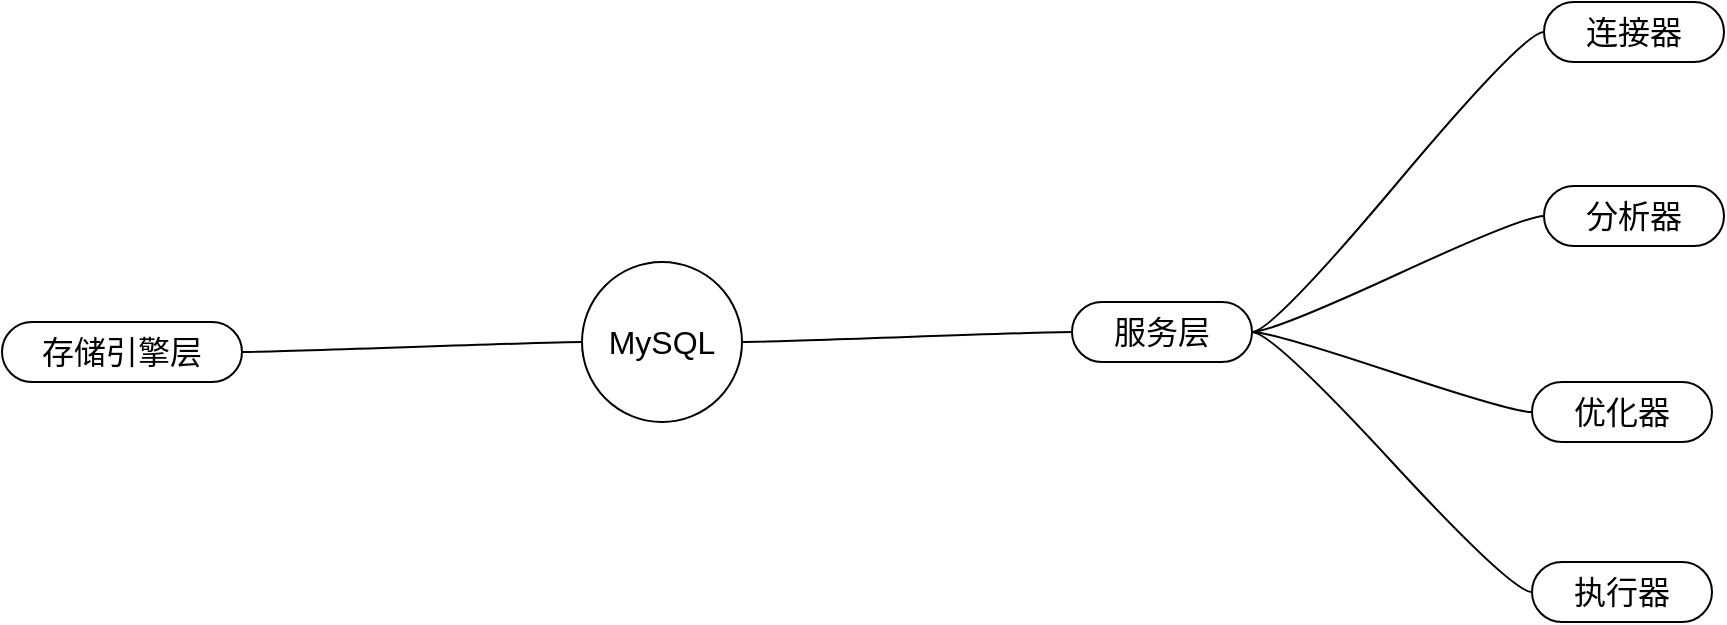 <mxfile version="17.4.2" type="device"><diagram id="LXZLfDzFbttrQYP3kFu3" name="第 1 页"><mxGraphModel dx="1915" dy="2012" grid="1" gridSize="10" guides="0" tooltips="1" connect="1" arrows="0" fold="1" page="1" pageScale="1" pageWidth="827" pageHeight="1169" math="0" shadow="0"><root><mxCell id="0"/><mxCell id="1" parent="0"/><mxCell id="SudLiUgOyKWUjd6wZjEN-1" value="MySQL" style="ellipse;whiteSpace=wrap;html=1;align=center;newEdgeStyle={&quot;edgeStyle&quot;:&quot;entityRelationEdgeStyle&quot;,&quot;startArrow&quot;:&quot;none&quot;,&quot;endArrow&quot;:&quot;none&quot;,&quot;segment&quot;:10,&quot;curved&quot;:1};treeFolding=1;treeMoving=1;fontSize=16;" vertex="1" parent="1"><mxGeometry x="-40" y="-40" width="80" height="80" as="geometry"/></mxCell><mxCell id="SudLiUgOyKWUjd6wZjEN-4" value="服务层" style="whiteSpace=wrap;html=1;rounded=1;arcSize=50;align=center;verticalAlign=middle;strokeWidth=1;autosize=1;spacing=4;treeFolding=1;treeMoving=1;newEdgeStyle={&quot;edgeStyle&quot;:&quot;entityRelationEdgeStyle&quot;,&quot;startArrow&quot;:&quot;none&quot;,&quot;endArrow&quot;:&quot;none&quot;,&quot;segment&quot;:10,&quot;curved&quot;:1};fontSize=16;" vertex="1" parent="1"><mxGeometry x="205" y="-20" width="90" height="30" as="geometry"/></mxCell><mxCell id="SudLiUgOyKWUjd6wZjEN-5" value="" style="edgeStyle=entityRelationEdgeStyle;startArrow=none;endArrow=none;segment=10;curved=1;rounded=0;fontSize=16;" edge="1" target="SudLiUgOyKWUjd6wZjEN-4" parent="1" source="SudLiUgOyKWUjd6wZjEN-1"><mxGeometry relative="1" as="geometry"><mxPoint x="110" y="-110" as="sourcePoint"/></mxGeometry></mxCell><mxCell id="SudLiUgOyKWUjd6wZjEN-7" value="存储引擎层" style="whiteSpace=wrap;html=1;rounded=1;arcSize=50;align=center;verticalAlign=middle;strokeWidth=1;autosize=1;spacing=4;treeFolding=1;treeMoving=1;newEdgeStyle={&quot;edgeStyle&quot;:&quot;entityRelationEdgeStyle&quot;,&quot;startArrow&quot;:&quot;none&quot;,&quot;endArrow&quot;:&quot;none&quot;,&quot;segment&quot;:10,&quot;curved&quot;:1};fontSize=16;" vertex="1" parent="1"><mxGeometry x="-330" y="-10" width="120" height="30" as="geometry"/></mxCell><mxCell id="SudLiUgOyKWUjd6wZjEN-8" value="" style="edgeStyle=entityRelationEdgeStyle;startArrow=none;endArrow=none;segment=10;curved=1;rounded=0;fontSize=16;" edge="1" target="SudLiUgOyKWUjd6wZjEN-7" parent="1" source="SudLiUgOyKWUjd6wZjEN-1"><mxGeometry relative="1" as="geometry"><mxPoint x="-130" as="sourcePoint"/></mxGeometry></mxCell><mxCell id="SudLiUgOyKWUjd6wZjEN-9" value="连接器" style="whiteSpace=wrap;html=1;rounded=1;arcSize=50;align=center;verticalAlign=middle;strokeWidth=1;autosize=1;spacing=4;treeFolding=1;treeMoving=1;newEdgeStyle={&quot;edgeStyle&quot;:&quot;entityRelationEdgeStyle&quot;,&quot;startArrow&quot;:&quot;none&quot;,&quot;endArrow&quot;:&quot;none&quot;,&quot;segment&quot;:10,&quot;curved&quot;:1};fontSize=16;" vertex="1" parent="1"><mxGeometry x="441" y="-170" width="90" height="30" as="geometry"/></mxCell><mxCell id="SudLiUgOyKWUjd6wZjEN-10" value="" style="edgeStyle=entityRelationEdgeStyle;startArrow=none;endArrow=none;segment=10;curved=1;rounded=0;fontSize=16;" edge="1" target="SudLiUgOyKWUjd6wZjEN-9" parent="1" source="SudLiUgOyKWUjd6wZjEN-4"><mxGeometry relative="1" as="geometry"><mxPoint x="390" y="-160" as="sourcePoint"/></mxGeometry></mxCell><mxCell id="SudLiUgOyKWUjd6wZjEN-12" value="分析器" style="whiteSpace=wrap;html=1;rounded=1;arcSize=50;align=center;verticalAlign=middle;strokeWidth=1;autosize=1;spacing=4;treeFolding=1;treeMoving=1;newEdgeStyle={&quot;edgeStyle&quot;:&quot;entityRelationEdgeStyle&quot;,&quot;startArrow&quot;:&quot;none&quot;,&quot;endArrow&quot;:&quot;none&quot;,&quot;segment&quot;:10,&quot;curved&quot;:1};fontSize=16;" vertex="1" parent="1"><mxGeometry x="441" y="-78" width="90" height="30" as="geometry"/></mxCell><mxCell id="SudLiUgOyKWUjd6wZjEN-13" value="" style="edgeStyle=entityRelationEdgeStyle;startArrow=none;endArrow=none;segment=10;curved=1;rounded=0;fontSize=16;" edge="1" target="SudLiUgOyKWUjd6wZjEN-12" parent="1" source="SudLiUgOyKWUjd6wZjEN-4"><mxGeometry relative="1" as="geometry"><mxPoint x="390" y="-68" as="sourcePoint"/></mxGeometry></mxCell><mxCell id="SudLiUgOyKWUjd6wZjEN-14" value="优化器" style="whiteSpace=wrap;html=1;rounded=1;arcSize=50;align=center;verticalAlign=middle;strokeWidth=1;autosize=1;spacing=4;treeFolding=1;treeMoving=1;newEdgeStyle={&quot;edgeStyle&quot;:&quot;entityRelationEdgeStyle&quot;,&quot;startArrow&quot;:&quot;none&quot;,&quot;endArrow&quot;:&quot;none&quot;,&quot;segment&quot;:10,&quot;curved&quot;:1};fontSize=16;" vertex="1" parent="1"><mxGeometry x="435" y="20" width="90" height="30" as="geometry"/></mxCell><mxCell id="SudLiUgOyKWUjd6wZjEN-15" value="" style="edgeStyle=entityRelationEdgeStyle;startArrow=none;endArrow=none;segment=10;curved=1;rounded=0;fontSize=16;" edge="1" target="SudLiUgOyKWUjd6wZjEN-14" parent="1" source="SudLiUgOyKWUjd6wZjEN-4"><mxGeometry relative="1" as="geometry"><mxPoint x="350" y="30" as="sourcePoint"/></mxGeometry></mxCell><mxCell id="SudLiUgOyKWUjd6wZjEN-16" value="执行器" style="whiteSpace=wrap;html=1;rounded=1;arcSize=50;align=center;verticalAlign=middle;strokeWidth=1;autosize=1;spacing=4;treeFolding=1;treeMoving=1;newEdgeStyle={&quot;edgeStyle&quot;:&quot;entityRelationEdgeStyle&quot;,&quot;startArrow&quot;:&quot;none&quot;,&quot;endArrow&quot;:&quot;none&quot;,&quot;segment&quot;:10,&quot;curved&quot;:1};fontSize=16;" vertex="1" parent="1"><mxGeometry x="435" y="110" width="90" height="30" as="geometry"/></mxCell><mxCell id="SudLiUgOyKWUjd6wZjEN-17" value="" style="edgeStyle=entityRelationEdgeStyle;startArrow=none;endArrow=none;segment=10;curved=1;rounded=0;fontSize=16;" edge="1" target="SudLiUgOyKWUjd6wZjEN-16" parent="1" source="SudLiUgOyKWUjd6wZjEN-4"><mxGeometry relative="1" as="geometry"><mxPoint x="350" y="120" as="sourcePoint"/></mxGeometry></mxCell></root></mxGraphModel></diagram></mxfile>